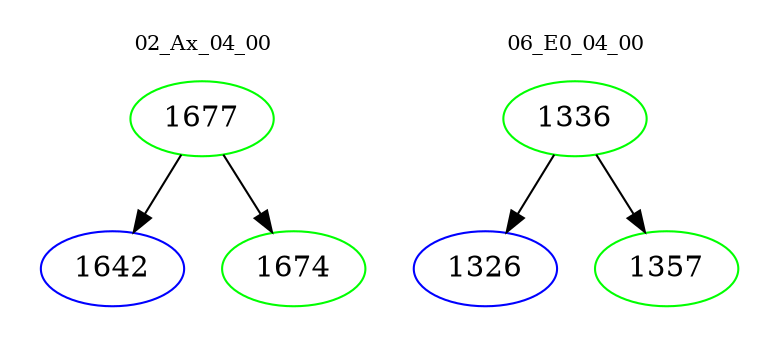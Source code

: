 digraph{
subgraph cluster_0 {
color = white
label = "02_Ax_04_00";
fontsize=10;
T0_1677 [label="1677", color="green"]
T0_1677 -> T0_1642 [color="black"]
T0_1642 [label="1642", color="blue"]
T0_1677 -> T0_1674 [color="black"]
T0_1674 [label="1674", color="green"]
}
subgraph cluster_1 {
color = white
label = "06_E0_04_00";
fontsize=10;
T1_1336 [label="1336", color="green"]
T1_1336 -> T1_1326 [color="black"]
T1_1326 [label="1326", color="blue"]
T1_1336 -> T1_1357 [color="black"]
T1_1357 [label="1357", color="green"]
}
}
